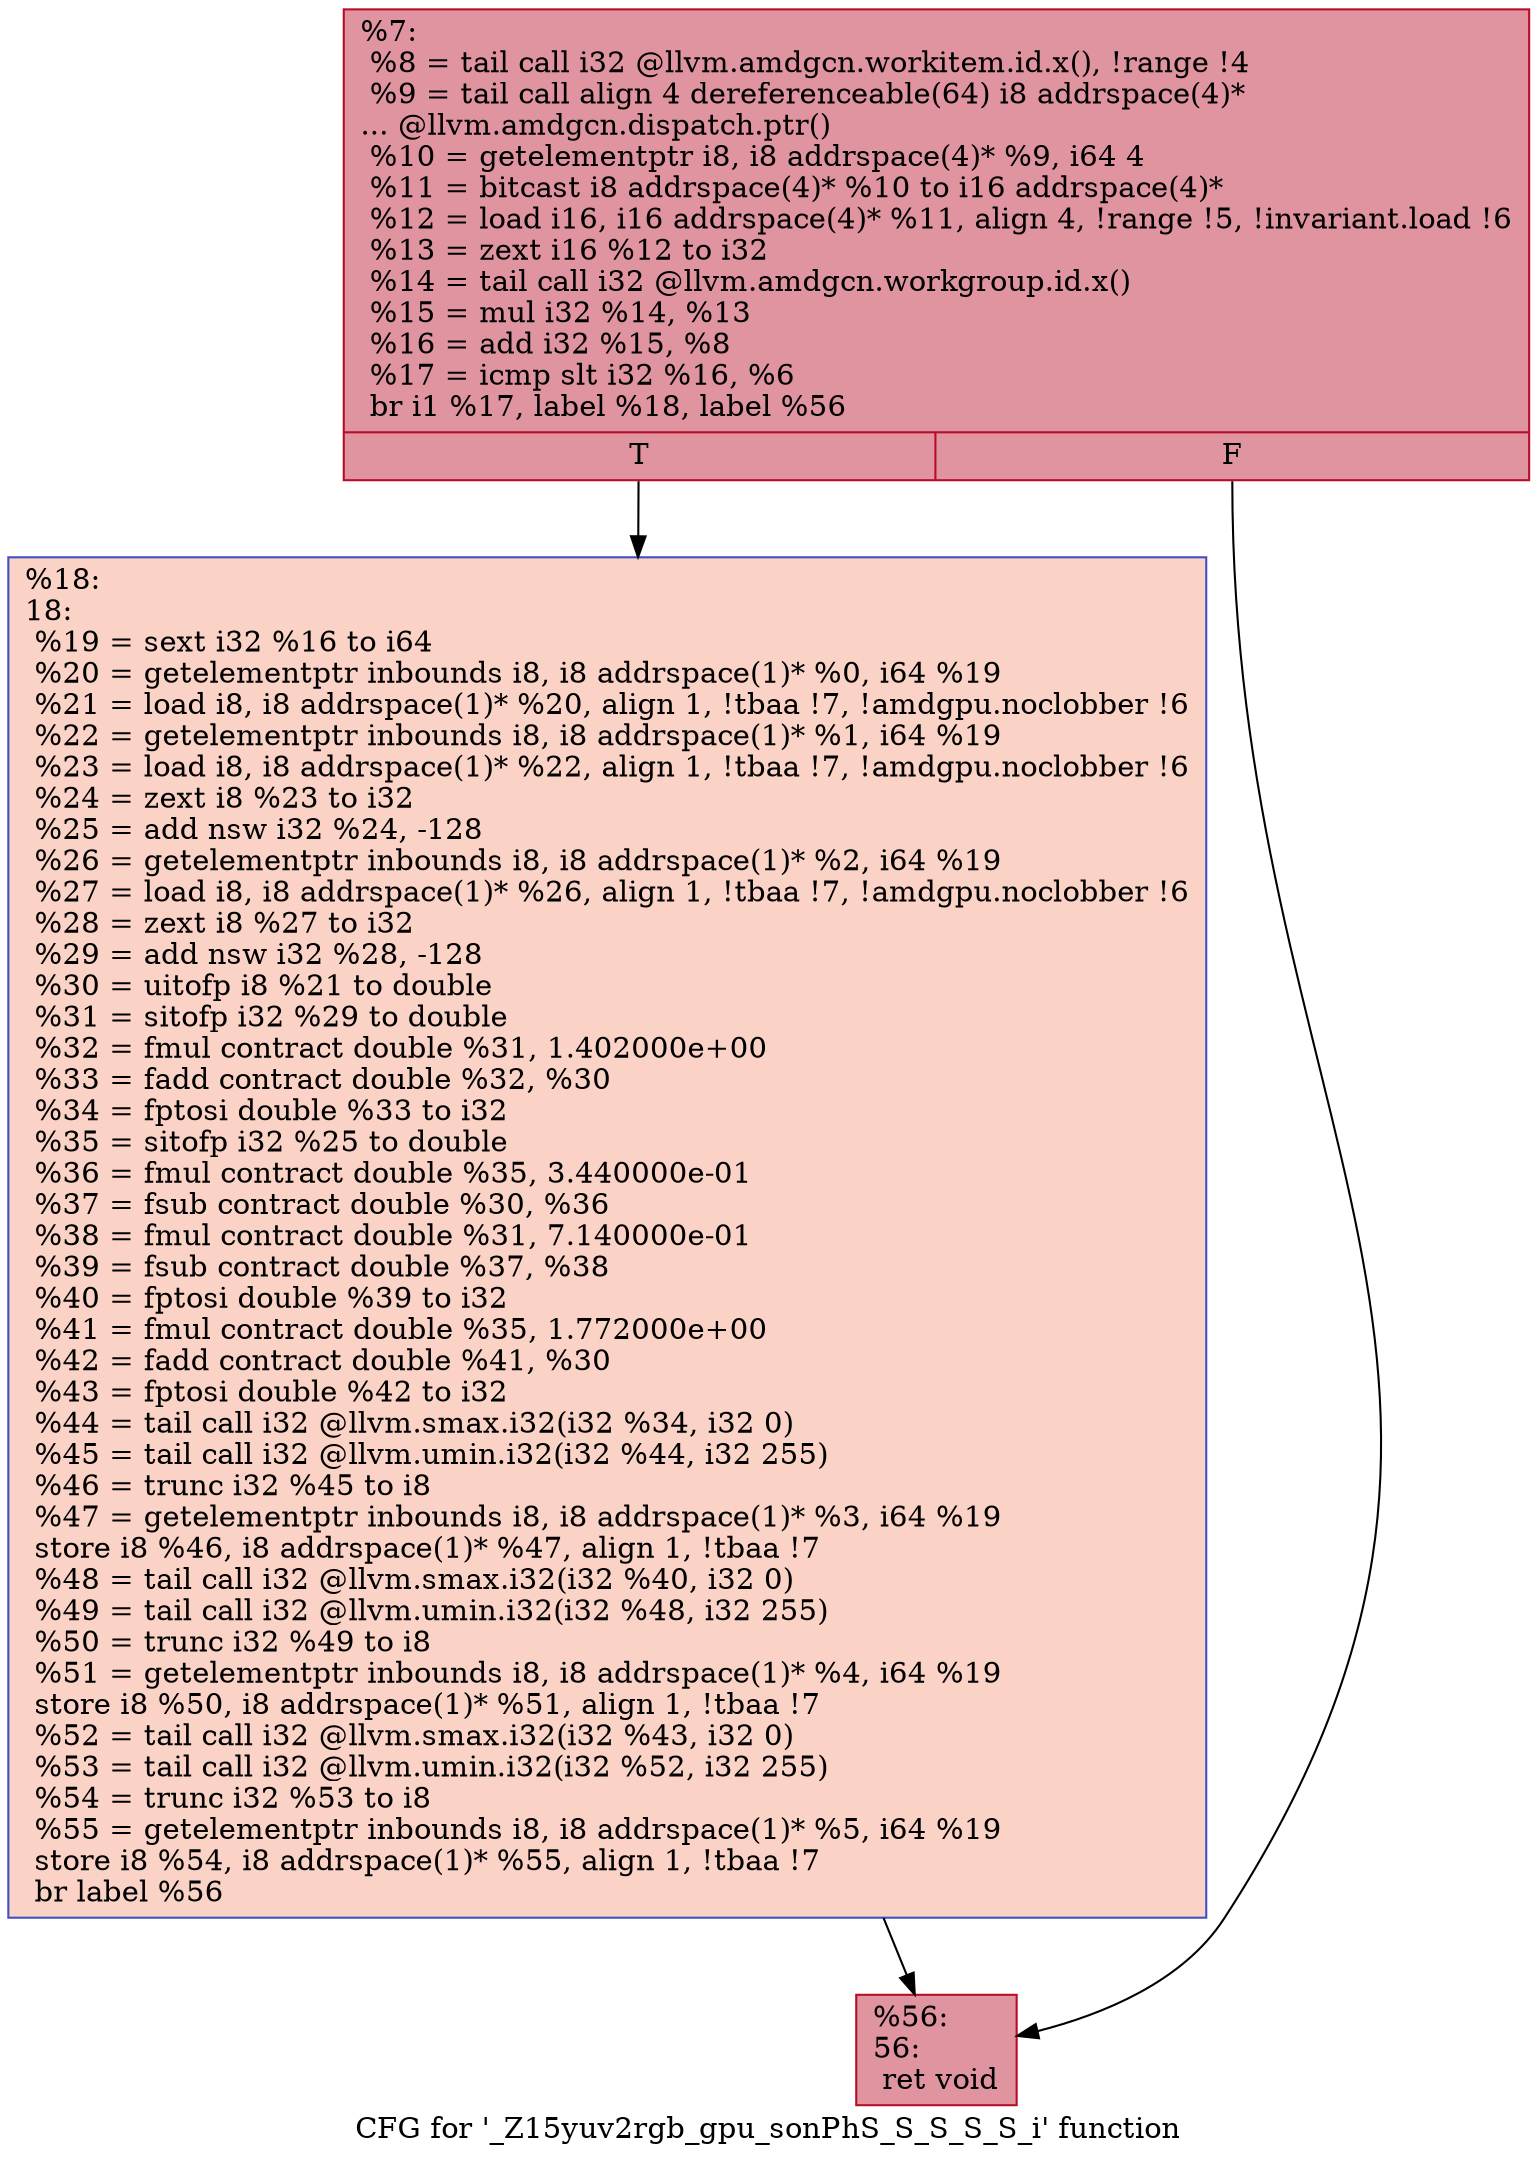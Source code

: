 digraph "CFG for '_Z15yuv2rgb_gpu_sonPhS_S_S_S_S_i' function" {
	label="CFG for '_Z15yuv2rgb_gpu_sonPhS_S_S_S_S_i' function";

	Node0x5dbe920 [shape=record,color="#b70d28ff", style=filled, fillcolor="#b70d2870",label="{%7:\l  %8 = tail call i32 @llvm.amdgcn.workitem.id.x(), !range !4\l  %9 = tail call align 4 dereferenceable(64) i8 addrspace(4)*\l... @llvm.amdgcn.dispatch.ptr()\l  %10 = getelementptr i8, i8 addrspace(4)* %9, i64 4\l  %11 = bitcast i8 addrspace(4)* %10 to i16 addrspace(4)*\l  %12 = load i16, i16 addrspace(4)* %11, align 4, !range !5, !invariant.load !6\l  %13 = zext i16 %12 to i32\l  %14 = tail call i32 @llvm.amdgcn.workgroup.id.x()\l  %15 = mul i32 %14, %13\l  %16 = add i32 %15, %8\l  %17 = icmp slt i32 %16, %6\l  br i1 %17, label %18, label %56\l|{<s0>T|<s1>F}}"];
	Node0x5dbe920:s0 -> Node0x5dc0860;
	Node0x5dbe920:s1 -> Node0x5dc08f0;
	Node0x5dc0860 [shape=record,color="#3d50c3ff", style=filled, fillcolor="#f59c7d70",label="{%18:\l18:                                               \l  %19 = sext i32 %16 to i64\l  %20 = getelementptr inbounds i8, i8 addrspace(1)* %0, i64 %19\l  %21 = load i8, i8 addrspace(1)* %20, align 1, !tbaa !7, !amdgpu.noclobber !6\l  %22 = getelementptr inbounds i8, i8 addrspace(1)* %1, i64 %19\l  %23 = load i8, i8 addrspace(1)* %22, align 1, !tbaa !7, !amdgpu.noclobber !6\l  %24 = zext i8 %23 to i32\l  %25 = add nsw i32 %24, -128\l  %26 = getelementptr inbounds i8, i8 addrspace(1)* %2, i64 %19\l  %27 = load i8, i8 addrspace(1)* %26, align 1, !tbaa !7, !amdgpu.noclobber !6\l  %28 = zext i8 %27 to i32\l  %29 = add nsw i32 %28, -128\l  %30 = uitofp i8 %21 to double\l  %31 = sitofp i32 %29 to double\l  %32 = fmul contract double %31, 1.402000e+00\l  %33 = fadd contract double %32, %30\l  %34 = fptosi double %33 to i32\l  %35 = sitofp i32 %25 to double\l  %36 = fmul contract double %35, 3.440000e-01\l  %37 = fsub contract double %30, %36\l  %38 = fmul contract double %31, 7.140000e-01\l  %39 = fsub contract double %37, %38\l  %40 = fptosi double %39 to i32\l  %41 = fmul contract double %35, 1.772000e+00\l  %42 = fadd contract double %41, %30\l  %43 = fptosi double %42 to i32\l  %44 = tail call i32 @llvm.smax.i32(i32 %34, i32 0)\l  %45 = tail call i32 @llvm.umin.i32(i32 %44, i32 255)\l  %46 = trunc i32 %45 to i8\l  %47 = getelementptr inbounds i8, i8 addrspace(1)* %3, i64 %19\l  store i8 %46, i8 addrspace(1)* %47, align 1, !tbaa !7\l  %48 = tail call i32 @llvm.smax.i32(i32 %40, i32 0)\l  %49 = tail call i32 @llvm.umin.i32(i32 %48, i32 255)\l  %50 = trunc i32 %49 to i8\l  %51 = getelementptr inbounds i8, i8 addrspace(1)* %4, i64 %19\l  store i8 %50, i8 addrspace(1)* %51, align 1, !tbaa !7\l  %52 = tail call i32 @llvm.smax.i32(i32 %43, i32 0)\l  %53 = tail call i32 @llvm.umin.i32(i32 %52, i32 255)\l  %54 = trunc i32 %53 to i8\l  %55 = getelementptr inbounds i8, i8 addrspace(1)* %5, i64 %19\l  store i8 %54, i8 addrspace(1)* %55, align 1, !tbaa !7\l  br label %56\l}"];
	Node0x5dc0860 -> Node0x5dc08f0;
	Node0x5dc08f0 [shape=record,color="#b70d28ff", style=filled, fillcolor="#b70d2870",label="{%56:\l56:                                               \l  ret void\l}"];
}
